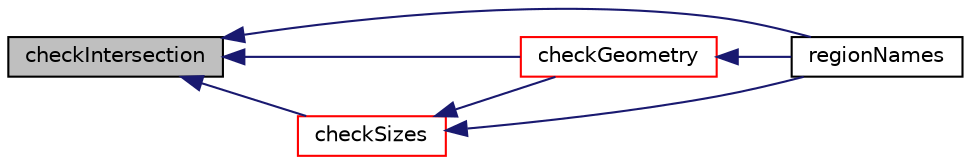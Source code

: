 digraph "checkIntersection"
{
  bgcolor="transparent";
  edge [fontname="Helvetica",fontsize="10",labelfontname="Helvetica",labelfontsize="10"];
  node [fontname="Helvetica",fontsize="10",shape=record];
  rankdir="LR";
  Node1244 [label="checkIntersection",height=0.2,width=0.4,color="black", fillcolor="grey75", style="filled", fontcolor="black"];
  Node1244 -> Node1245 [dir="back",color="midnightblue",fontsize="10",style="solid",fontname="Helvetica"];
  Node1245 [label="checkGeometry",height=0.2,width=0.4,color="red",URL="$a26381.html#a190bc1b73de7c14b50a4553d90484c03",tooltip="All geometric checks. Return number of failed checks. "];
  Node1245 -> Node1248 [dir="back",color="midnightblue",fontsize="10",style="solid",fontname="Helvetica"];
  Node1248 [label="regionNames",height=0.2,width=0.4,color="black",URL="$a26381.html#a0dc1c3a7eab469ca542770f4dce82bee"];
  Node1244 -> Node1249 [dir="back",color="midnightblue",fontsize="10",style="solid",fontname="Helvetica"];
  Node1249 [label="checkSizes",height=0.2,width=0.4,color="red",URL="$a26381.html#a6fc4bfd72ec36b321f1227370141d07c",tooltip="Are all bounding boxes of similar size. "];
  Node1249 -> Node1245 [dir="back",color="midnightblue",fontsize="10",style="solid",fontname="Helvetica"];
  Node1249 -> Node1248 [dir="back",color="midnightblue",fontsize="10",style="solid",fontname="Helvetica"];
  Node1244 -> Node1248 [dir="back",color="midnightblue",fontsize="10",style="solid",fontname="Helvetica"];
}
